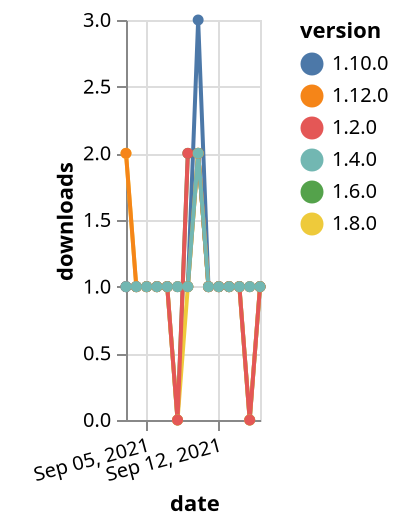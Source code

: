 {"$schema": "https://vega.github.io/schema/vega-lite/v5.json", "description": "A simple bar chart with embedded data.", "data": {"values": [{"date": "2021-09-03", "total": 163, "delta": 1, "version": "1.6.0"}, {"date": "2021-09-04", "total": 164, "delta": 1, "version": "1.6.0"}, {"date": "2021-09-05", "total": 165, "delta": 1, "version": "1.6.0"}, {"date": "2021-09-06", "total": 166, "delta": 1, "version": "1.6.0"}, {"date": "2021-09-07", "total": 167, "delta": 1, "version": "1.6.0"}, {"date": "2021-09-08", "total": 167, "delta": 0, "version": "1.6.0"}, {"date": "2021-09-09", "total": 169, "delta": 2, "version": "1.6.0"}, {"date": "2021-09-10", "total": 171, "delta": 2, "version": "1.6.0"}, {"date": "2021-09-11", "total": 172, "delta": 1, "version": "1.6.0"}, {"date": "2021-09-12", "total": 173, "delta": 1, "version": "1.6.0"}, {"date": "2021-09-13", "total": 174, "delta": 1, "version": "1.6.0"}, {"date": "2021-09-14", "total": 175, "delta": 1, "version": "1.6.0"}, {"date": "2021-09-15", "total": 175, "delta": 0, "version": "1.6.0"}, {"date": "2021-09-16", "total": 176, "delta": 1, "version": "1.6.0"}, {"date": "2021-09-03", "total": 147, "delta": 2, "version": "1.8.0"}, {"date": "2021-09-04", "total": 148, "delta": 1, "version": "1.8.0"}, {"date": "2021-09-05", "total": 149, "delta": 1, "version": "1.8.0"}, {"date": "2021-09-06", "total": 150, "delta": 1, "version": "1.8.0"}, {"date": "2021-09-07", "total": 151, "delta": 1, "version": "1.8.0"}, {"date": "2021-09-08", "total": 151, "delta": 0, "version": "1.8.0"}, {"date": "2021-09-09", "total": 152, "delta": 1, "version": "1.8.0"}, {"date": "2021-09-10", "total": 154, "delta": 2, "version": "1.8.0"}, {"date": "2021-09-11", "total": 155, "delta": 1, "version": "1.8.0"}, {"date": "2021-09-12", "total": 156, "delta": 1, "version": "1.8.0"}, {"date": "2021-09-13", "total": 157, "delta": 1, "version": "1.8.0"}, {"date": "2021-09-14", "total": 158, "delta": 1, "version": "1.8.0"}, {"date": "2021-09-15", "total": 158, "delta": 0, "version": "1.8.0"}, {"date": "2021-09-16", "total": 159, "delta": 1, "version": "1.8.0"}, {"date": "2021-09-03", "total": 163, "delta": 1, "version": "1.10.0"}, {"date": "2021-09-04", "total": 164, "delta": 1, "version": "1.10.0"}, {"date": "2021-09-05", "total": 165, "delta": 1, "version": "1.10.0"}, {"date": "2021-09-06", "total": 166, "delta": 1, "version": "1.10.0"}, {"date": "2021-09-07", "total": 167, "delta": 1, "version": "1.10.0"}, {"date": "2021-09-08", "total": 168, "delta": 1, "version": "1.10.0"}, {"date": "2021-09-09", "total": 169, "delta": 1, "version": "1.10.0"}, {"date": "2021-09-10", "total": 172, "delta": 3, "version": "1.10.0"}, {"date": "2021-09-11", "total": 173, "delta": 1, "version": "1.10.0"}, {"date": "2021-09-12", "total": 174, "delta": 1, "version": "1.10.0"}, {"date": "2021-09-13", "total": 175, "delta": 1, "version": "1.10.0"}, {"date": "2021-09-14", "total": 176, "delta": 1, "version": "1.10.0"}, {"date": "2021-09-15", "total": 177, "delta": 1, "version": "1.10.0"}, {"date": "2021-09-16", "total": 178, "delta": 1, "version": "1.10.0"}, {"date": "2021-09-03", "total": 213, "delta": 1, "version": "1.2.0"}, {"date": "2021-09-04", "total": 214, "delta": 1, "version": "1.2.0"}, {"date": "2021-09-05", "total": 215, "delta": 1, "version": "1.2.0"}, {"date": "2021-09-06", "total": 216, "delta": 1, "version": "1.2.0"}, {"date": "2021-09-07", "total": 217, "delta": 1, "version": "1.2.0"}, {"date": "2021-09-08", "total": 217, "delta": 0, "version": "1.2.0"}, {"date": "2021-09-09", "total": 219, "delta": 2, "version": "1.2.0"}, {"date": "2021-09-10", "total": 221, "delta": 2, "version": "1.2.0"}, {"date": "2021-09-11", "total": 222, "delta": 1, "version": "1.2.0"}, {"date": "2021-09-12", "total": 223, "delta": 1, "version": "1.2.0"}, {"date": "2021-09-13", "total": 224, "delta": 1, "version": "1.2.0"}, {"date": "2021-09-14", "total": 225, "delta": 1, "version": "1.2.0"}, {"date": "2021-09-15", "total": 225, "delta": 0, "version": "1.2.0"}, {"date": "2021-09-16", "total": 226, "delta": 1, "version": "1.2.0"}, {"date": "2021-09-03", "total": 114, "delta": 2, "version": "1.12.0"}, {"date": "2021-09-04", "total": 115, "delta": 1, "version": "1.12.0"}, {"date": "2021-09-05", "total": 116, "delta": 1, "version": "1.12.0"}, {"date": "2021-09-06", "total": 117, "delta": 1, "version": "1.12.0"}, {"date": "2021-09-07", "total": 118, "delta": 1, "version": "1.12.0"}, {"date": "2021-09-08", "total": 119, "delta": 1, "version": "1.12.0"}, {"date": "2021-09-09", "total": 120, "delta": 1, "version": "1.12.0"}, {"date": "2021-09-10", "total": 122, "delta": 2, "version": "1.12.0"}, {"date": "2021-09-11", "total": 123, "delta": 1, "version": "1.12.0"}, {"date": "2021-09-12", "total": 124, "delta": 1, "version": "1.12.0"}, {"date": "2021-09-13", "total": 125, "delta": 1, "version": "1.12.0"}, {"date": "2021-09-14", "total": 126, "delta": 1, "version": "1.12.0"}, {"date": "2021-09-15", "total": 127, "delta": 1, "version": "1.12.0"}, {"date": "2021-09-16", "total": 128, "delta": 1, "version": "1.12.0"}, {"date": "2021-09-03", "total": 176, "delta": 1, "version": "1.4.0"}, {"date": "2021-09-04", "total": 177, "delta": 1, "version": "1.4.0"}, {"date": "2021-09-05", "total": 178, "delta": 1, "version": "1.4.0"}, {"date": "2021-09-06", "total": 179, "delta": 1, "version": "1.4.0"}, {"date": "2021-09-07", "total": 180, "delta": 1, "version": "1.4.0"}, {"date": "2021-09-08", "total": 181, "delta": 1, "version": "1.4.0"}, {"date": "2021-09-09", "total": 182, "delta": 1, "version": "1.4.0"}, {"date": "2021-09-10", "total": 184, "delta": 2, "version": "1.4.0"}, {"date": "2021-09-11", "total": 185, "delta": 1, "version": "1.4.0"}, {"date": "2021-09-12", "total": 186, "delta": 1, "version": "1.4.0"}, {"date": "2021-09-13", "total": 187, "delta": 1, "version": "1.4.0"}, {"date": "2021-09-14", "total": 188, "delta": 1, "version": "1.4.0"}, {"date": "2021-09-15", "total": 189, "delta": 1, "version": "1.4.0"}, {"date": "2021-09-16", "total": 190, "delta": 1, "version": "1.4.0"}]}, "width": "container", "mark": {"type": "line", "point": {"filled": true}}, "encoding": {"x": {"field": "date", "type": "temporal", "timeUnit": "yearmonthdate", "title": "date", "axis": {"labelAngle": -15}}, "y": {"field": "delta", "type": "quantitative", "title": "downloads"}, "color": {"field": "version", "type": "nominal"}, "tooltip": {"field": "delta"}}}